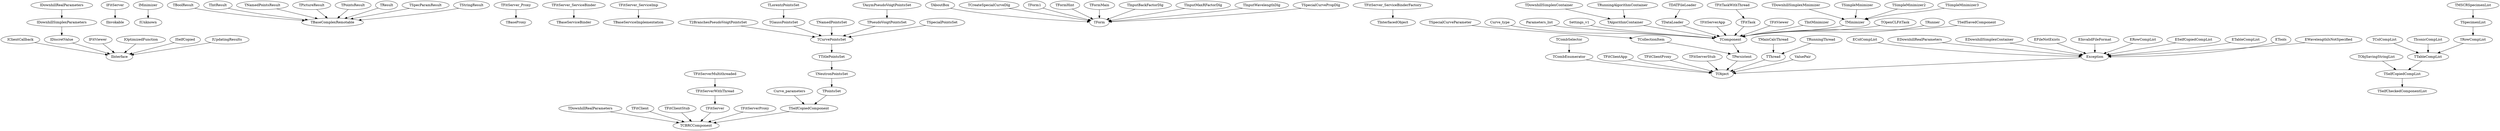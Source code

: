 DiGraph Classes {
  IClientCallback -> IInterface
  IClientCallback [href="IntClientCallback.IClientCallback.html"]
  IDiscretValue -> IInterface
  IDiscretValue [href="CombEnumerator.IDiscretValue.html"]
  IDownhillSimplexParameters -> IDiscretValue
  IDownhillSimplexParameters [href="DownhillSimplexContainer.IDownhillSimplexParameters.html"]
  IDownhillRealParameters -> IDownhillSimplexParameters
  IDownhillRealParameters [href="DownhillSimplexContainer.IDownhillRealParameters.html"]
  IFitViewer -> IInterface
  IFitViewer [href="IntFitViewer.IFitViewer.html"]
  IOptimizedFunction -> IInterface
  IOptimizedFunction [href="DownhillSimplexContainer.IOptimizedFunction.html"]
  ISelfCopied -> IInterface
  ISelfCopied [href="SelfCopied.ISelfCopied.html"]
  IUpdatingResults -> IInterface
  IUpdatingResults [href="DownhillSimplexContainer.IUpdatingResults.html"]
  IFitServer -> IInvokable
  IFitServer [href="fit_server.IFitServer.html"]
  IMinimizer -> IUnknown
  IMinimizer [href="Minimizer.IMinimizer.html"]
  TBoolResult -> TBaseComplexRemotable
  TBoolResult [href="fit_server.TBoolResult.html"]
  TIntResult -> TBaseComplexRemotable
  TIntResult [href="fit_server.TIntResult.html"]
  TNamedPointsResult -> TBaseComplexRemotable
  TNamedPointsResult [href="fit_server.TNamedPointsResult.html"]
  TPictureResult -> TBaseComplexRemotable
  TPictureResult [href="fit_server.TPictureResult.html"]
  TPointsResult -> TBaseComplexRemotable
  TPointsResult [href="fit_server.TPointsResult.html"]
  TResult -> TBaseComplexRemotable
  TResult [href="fit_server.TResult.html"]
  TSpecParamResult -> TBaseComplexRemotable
  TSpecParamResult [href="fit_server.TSpecParamResult.html"]
  TStringResult -> TBaseComplexRemotable
  TStringResult [href="fit_server.TStringResult.html"]
  TFitServer_Proxy -> TBaseProxy
  TFitServer_Proxy [href="fit_server_proxy.TFitServer_Proxy.html"]
  TFitServer_ServiceBinder -> TBaseServiceBinder
  TFitServer_ServiceBinder [href="fit_server_binder.TFitServer_ServiceBinder.html"]
  TFitServer_ServiceImp -> TBaseServiceImplementation
  TFitServer_ServiceImp [href="fit_server_imp.TFitServer_ServiceImp.html"]
  TDownhillRealParameters -> TCBRCComponent
  TDownhillRealParameters [href="DownhillSimplexContainer.TDownhillRealParameters.html"]
  TFitClient -> TCBRCComponent
  TFitClient [href="FitClient.TFitClient.html"]
  TFitClientStub -> TCBRCComponent
  TFitClientStub [href="FitClientStub.TFitClientStub.html"]
  TFitServer -> TCBRCComponent
  TFitServer [href="FitServer.TFitServer.html"]
  TFitServerWithThread -> TFitServer
  TFitServerWithThread [href="FitServerWithThread.TFitServerWithThread.html"]
  TFitServerMultithreaded -> TFitServerWithThread
  TFitServerMultithreaded [href="FitServerMultithreaded.TFitServerMultithreaded.html"]
  TFitServerProxy -> TCBRCComponent
  TFitServerProxy [href="FitServerProxy.TFitServerProxy.html"]
  TSelfCopiedComponent -> TCBRCComponent
  TSelfCopiedComponent [href="SelfCopied.TSelfCopiedComponent.html"]
  Curve_parameters -> TSelfCopiedComponent
  Curve_parameters [href="DataLoader.Curve_parameters.html"]
  TPointsSet -> TSelfCopiedComponent
  TPointsSet [href="DataLoader.TPointsSet.html"]
  TNeutronPointsSet -> TPointsSet
  TNeutronPointsSet [href="DataLoader.TNeutronPointsSet.html"]
  TTitlePointsSet -> TNeutronPointsSet
  TTitlePointsSet [href="DataLoader.TTitlePointsSet.html"]
  TCurvePointsSet -> TTitlePointsSet
  TCurvePointsSet [href="DataLoader.TCurvePointsSet.html"]
  T2BranchesPseudoVoigtPointsSet -> TCurvePointsSet
  T2BranchesPseudoVoigtPointsSet [href="DataLoader.T2BranchesPseudoVoigtPointsSet.html"]
  TGaussPointsSet -> TCurvePointsSet
  TGaussPointsSet [href="DataLoader.TGaussPointsSet.html"]
  TLorentzPointsSet -> TGaussPointsSet
  TLorentzPointsSet [href="DataLoader.TLorentzPointsSet.html"]
  TNamedPointsSet -> TCurvePointsSet
  TNamedPointsSet [href="DataLoader.TNamedPointsSet.html"]
  TPseudoVoigtPointsSet -> TCurvePointsSet
  TPseudoVoigtPointsSet [href="DataLoader.TPseudoVoigtPointsSet.html"]
  TAsymPseudoVoigtPointsSet -> TPseudoVoigtPointsSet
  TAsymPseudoVoigtPointsSet [href="DataLoader.TAsymPseudoVoigtPointsSet.html"]
  TSpecialPointsSet -> TCurvePointsSet
  TSpecialPointsSet [href="DataLoader.TSpecialPointsSet.html"]
  TAboutBox -> TForm
  TAboutBox [href="Unit12.TAboutBox.html"]
  TCreateSpecialCurveDlg -> TForm
  TCreateSpecialCurveDlg [href="Unit2.TCreateSpecialCurveDlg.html"]
  TForm1 -> TForm
  TForm1 [href="FormServer.TForm1.html"]
  TFormHint -> TForm
  TFormHint [href="Unit6.TFormHint.html"]
  TFormMain -> TForm
  TFormMain [href="Unit1.TFormMain.html"]
  TInputBackFactorDlg -> TForm
  TInputBackFactorDlg [href="Unit5.TInputBackFactorDlg.html"]
  TInputMaxRFactorDlg -> TForm
  TInputMaxRFactorDlg [href="Unit4.TInputMaxRFactorDlg.html"]
  TInputWavelengthDlg -> TForm
  TInputWavelengthDlg [href="Unit3.TInputWavelengthDlg.html"]
  TSpecialCurvePropDlg -> TForm
  TSpecialCurvePropDlg [href="Unit7.TSpecialCurvePropDlg.html"]
  TFitServer_ServiceBinderFactory -> TInterfacedObject
  TFitServer_ServiceBinderFactory [href="fit_server_binder.TFitServer_ServiceBinderFactory.html"]
  Exception -> TObject
  EColCompList -> Exception
  EColCompList [href="TableComp.EColCompList.html"]
  EDownhillRealParameters -> Exception
  EDownhillRealParameters [href="DownhillSimplexContainer.EDownhillRealParameters.html"]
  EDownhillSimplexContainer -> Exception
  EDownhillSimplexContainer [href="DownhillSimplexContainer.EDownhillSimplexContainer.html"]
  EFileNotExists -> Exception
  EFileNotExists [href="DataLoader.EFileNotExists.html"]
  EInvalidFileFormat -> Exception
  EInvalidFileFormat [href="DataLoader.EInvalidFileFormat.html"]
  ERowCompList -> Exception
  ERowCompList [href="TableComp.ERowCompList.html"]
  ESelfCopiedCompList -> Exception
  ESelfCopiedCompList [href="SelfCopied.ESelfCopiedCompList.html"]
  ETableCompList -> Exception
  ETableCompList [href="TableComp.ETableCompList.html"]
  ETools -> Exception
  ETools [href="Tools.ETools.html"]
  EWavelengthIsNotSpecified -> Exception
  EWavelengthIsNotSpecified [href="DataLoader.EWavelengthIsNotSpecified.html"]
  TCombEnumerator -> TObject
  TCombEnumerator [href="CombEnumerator.TCombEnumerator.html"]
  TCombSelector -> TCombEnumerator
  TCombSelector [href="CombEnumerator.TCombSelector.html"]
  TFitClientApp -> TObject
  TFitClientApp [href="FitClientApp.TFitClientApp.html"]
  TFitClientProxy -> TObject
  TFitClientProxy [href="FitClientProxy.TFitClientProxy.html"]
  TFitServerStub -> TObject
  TFitServerStub [href="FitServerStub.TFitServerStub.html"]
  TPersistent -> TObject
  TCollectionItem -> TPersistent
  TSpecialCurveParameter -> TCollectionItem
  TSpecialCurveParameter [href="DataLoader.TSpecialCurveParameter.html"]
  TComponent -> TPersistent
  Curve_type -> TComponent
  Curve_type [href="Settings.Curve_type.html"]
  Parameters_list -> TComponent
  Parameters_list [href="MSCRDataClasses.Parameters_list.html"]
  Settings_v1 -> TComponent
  Settings_v1 [href="Settings.Settings_v1.html"]
  TAlgorithmContainer -> TComponent
  TAlgorithmContainer [href="AlgorithmContainer.TAlgorithmContainer.html"]
  TDownhillSimplexContainer -> TAlgorithmContainer
  TDownhillSimplexContainer [href="DownhillSimplexContainer.TDownhillSimplexContainer.html"]
  TRunningAlgorithmContainer -> TAlgorithmContainer
  TRunningAlgorithmContainer [href="AlgorithmContainer.TRunningAlgorithmContainer.html"]
  TDataLoader -> TComponent
  TDataLoader [href="DataLoader.TDataLoader.html"]
  TDATFileLoader -> TDataLoader
  TDATFileLoader [href="DataLoader.TDATFileLoader.html"]
  TFitServerApp -> TComponent
  TFitServerApp [href="FitServerApp.TFitServerApp.html"]
  TFitTask -> TComponent
  TFitTask [href="FitTask.TFitTask.html"]
  TFitTaskWithThread -> TFitTask
  TFitTaskWithThread [href="FitTaskWithThread.TFitTaskWithThread.html"]
  TFitViewer -> TComponent
  TFitViewer [href="PointSetViewer.TFitViewer.html"]
  TIntMinimizer -> TComponent
  TIntMinimizer [href="Minimizer.TIntMinimizer.html"]
  TMinimizer -> TComponent
  TMinimizer [href="Minimizer.TMinimizer.html"]
  TDownhillSimplexMinimizer -> TMinimizer
  TDownhillSimplexMinimizer [href="Minimizer_DS.TDownhillSimplexMinimizer.html"]
  TSimpleMinimizer -> TMinimizer
  TSimpleMinimizer [href="Minimizer_S.TSimpleMinimizer.html"]
  TSimpleMinimizer2 -> TMinimizer
  TSimpleMinimizer2 [href="Minimizer_S.TSimpleMinimizer2.html"]
  TSimpleMinimizer3 -> TMinimizer
  TSimpleMinimizer3 [href="Minimizer_S.TSimpleMinimizer3.html"]
  TOpenCLFitTask -> TComponent
  TOpenCLFitTask [href="FitTask.TOpenCLFitTask.html"]
  TRunner -> TComponent
  TRunner [href="Runner.TRunner.html"]
  TSelfSavedComponent -> TComponent
  TSelfSavedComponent [href="SelfSaved.TSelfSavedComponent.html"]
  TThread -> TObject
  TMainCalcThread -> TThread
  TMainCalcThread [href="MainCalcProcess.TMainCalcThread.html"]
  TRunningThread -> TThread
  TRunningThread [href="Runner.TRunningThread.html"]
  ValuePair -> TObject
  ValuePair [href="DataLoader.ValuePair.html"]
  TSelfCopiedCompList -> TSelfCheckedComponentList
  TSelfCopiedCompList [href="SelfCopied.TSelfCopiedCompList.html"]
  TObjSavingStringList -> TSelfCopiedCompList
  TObjSavingStringList [href="ObjSavingStringList.TObjSavingStringList.html"]
  TTableCompList -> TSelfCopiedCompList
  TTableCompList [href="TableComp.TTableCompList.html"]
  TColCompList -> TTableCompList
  TColCompList [href="TableComp.TColCompList.html"]
  TIconicCompList -> TTableCompList
  TIconicCompList [href="TableComp.TIconicCompList.html"]
  TRowCompList -> TTableCompList
  TRowCompList [href="TableComp.TRowCompList.html"]
  TSpecimenList -> TRowCompList
  TSpecimenList [href="DataClasses.TSpecimenList.html"]
  TMSCRSpecimenList -> TSpecimenList
  TMSCRSpecimenList [href="MSCRDataClasses.TMSCRSpecimenList.html"]
}
